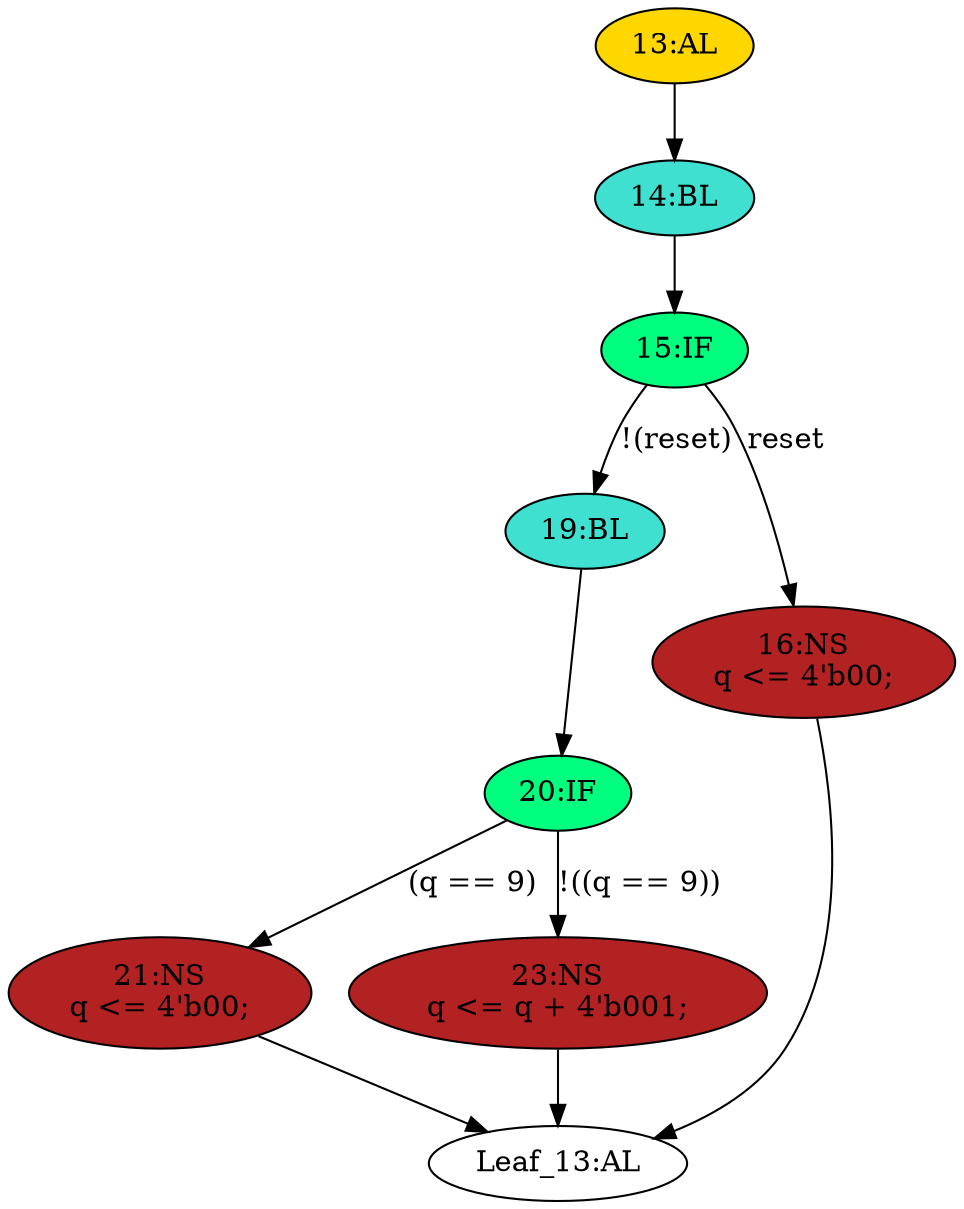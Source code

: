strict digraph "" {
	node [label="\N"];
	"15:IF"	[ast="<pyverilog.vparser.ast.IfStatement object at 0x7f79bb72aa50>",
		fillcolor=springgreen,
		label="15:IF",
		statements="[]",
		style=filled,
		typ=IfStatement];
	"19:BL"	[ast="<pyverilog.vparser.ast.Block object at 0x7f79bb72a9d0>",
		fillcolor=turquoise,
		label="19:BL",
		statements="[]",
		style=filled,
		typ=Block];
	"15:IF" -> "19:BL"	[cond="['reset']",
		label="!(reset)",
		lineno=15];
	"16:NS"	[ast="<pyverilog.vparser.ast.NonblockingSubstitution object at 0x7f79bb72aa90>",
		fillcolor=firebrick,
		label="16:NS
q <= 4'b00;",
		statements="[<pyverilog.vparser.ast.NonblockingSubstitution object at 0x7f79bb72aa90>]",
		style=filled,
		typ=NonblockingSubstitution];
	"15:IF" -> "16:NS"	[cond="['reset']",
		label=reset,
		lineno=15];
	"20:IF"	[ast="<pyverilog.vparser.ast.IfStatement object at 0x7f79bb72a490>",
		fillcolor=springgreen,
		label="20:IF",
		statements="[]",
		style=filled,
		typ=IfStatement];
	"19:BL" -> "20:IF"	[cond="[]",
		lineno=None];
	"14:BL"	[ast="<pyverilog.vparser.ast.Block object at 0x7f79bb72aa10>",
		fillcolor=turquoise,
		label="14:BL",
		statements="[]",
		style=filled,
		typ=Block];
	"14:BL" -> "15:IF"	[cond="[]",
		lineno=None];
	"Leaf_13:AL"	[def_var="['q']",
		label="Leaf_13:AL"];
	"16:NS" -> "Leaf_13:AL"	[cond="[]",
		lineno=None];
	"21:NS"	[ast="<pyverilog.vparser.ast.NonblockingSubstitution object at 0x7f79bb72a7d0>",
		fillcolor=firebrick,
		label="21:NS
q <= 4'b00;",
		statements="[<pyverilog.vparser.ast.NonblockingSubstitution object at 0x7f79bb72a7d0>]",
		style=filled,
		typ=NonblockingSubstitution];
	"20:IF" -> "21:NS"	[cond="['q']",
		label="(q == 9)",
		lineno=20];
	"23:NS"	[ast="<pyverilog.vparser.ast.NonblockingSubstitution object at 0x7f79bb72a590>",
		fillcolor=firebrick,
		label="23:NS
q <= q + 4'b001;",
		statements="[<pyverilog.vparser.ast.NonblockingSubstitution object at 0x7f79bb72a590>]",
		style=filled,
		typ=NonblockingSubstitution];
	"20:IF" -> "23:NS"	[cond="['q']",
		label="!((q == 9))",
		lineno=20];
	"13:AL"	[ast="<pyverilog.vparser.ast.Always object at 0x7f79bb72ac50>",
		clk_sens=True,
		fillcolor=gold,
		label="13:AL",
		sens="['clk', 'reset']",
		statements="[]",
		style=filled,
		typ=Always,
		use_var="['reset', 'q']"];
	"13:AL" -> "14:BL"	[cond="[]",
		lineno=None];
	"21:NS" -> "Leaf_13:AL"	[cond="[]",
		lineno=None];
	"23:NS" -> "Leaf_13:AL"	[cond="[]",
		lineno=None];
}
